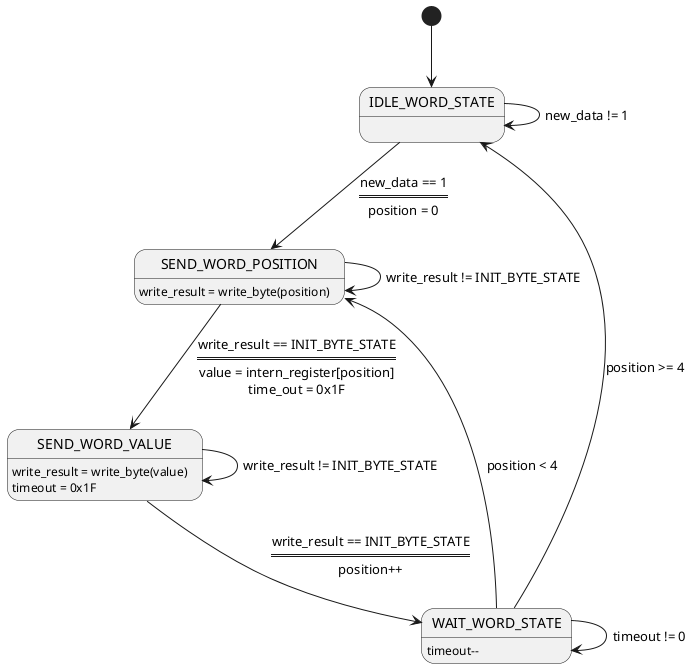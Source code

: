 @startuml

show empty description

[*] --> IDLE_WORD_STATE
'State1 : this is a string

IDLE_WORD_STATE :
IDLE_WORD_STATE --> SEND_WORD_POSITION : new_data == 1\n====\nposition = 0
IDLE_WORD_STATE --> IDLE_WORD_STATE : new_data != 1

SEND_WORD_POSITION: write_result = write_byte(position)
SEND_WORD_POSITION --> SEND_WORD_VALUE : write_result == INIT_BYTE_STATE\n====\nvalue = intern_register[position]\ntime_out = 0x1F
SEND_WORD_POSITION --> SEND_WORD_POSITION : write_result != INIT_BYTE_STATE

SEND_WORD_VALUE : write_result = write_byte(value)
SEND_WORD_VALUE : timeout = 0x1F
SEND_WORD_VALUE --> WAIT_WORD_STATE : write_result == INIT_BYTE_STATE\n====\nposition++
SEND_WORD_VALUE --> SEND_WORD_VALUE : write_result != INIT_BYTE_STATE

WAIT_WORD_STATE : timeout--
WAIT_WORD_STATE --> WAIT_WORD_STATE : timeout != 0
WAIT_WORD_STATE --> SEND_WORD_POSITION : position < 4
WAIT_WORD_STATE --> IDLE_WORD_STATE : position >= 4

@enduml

